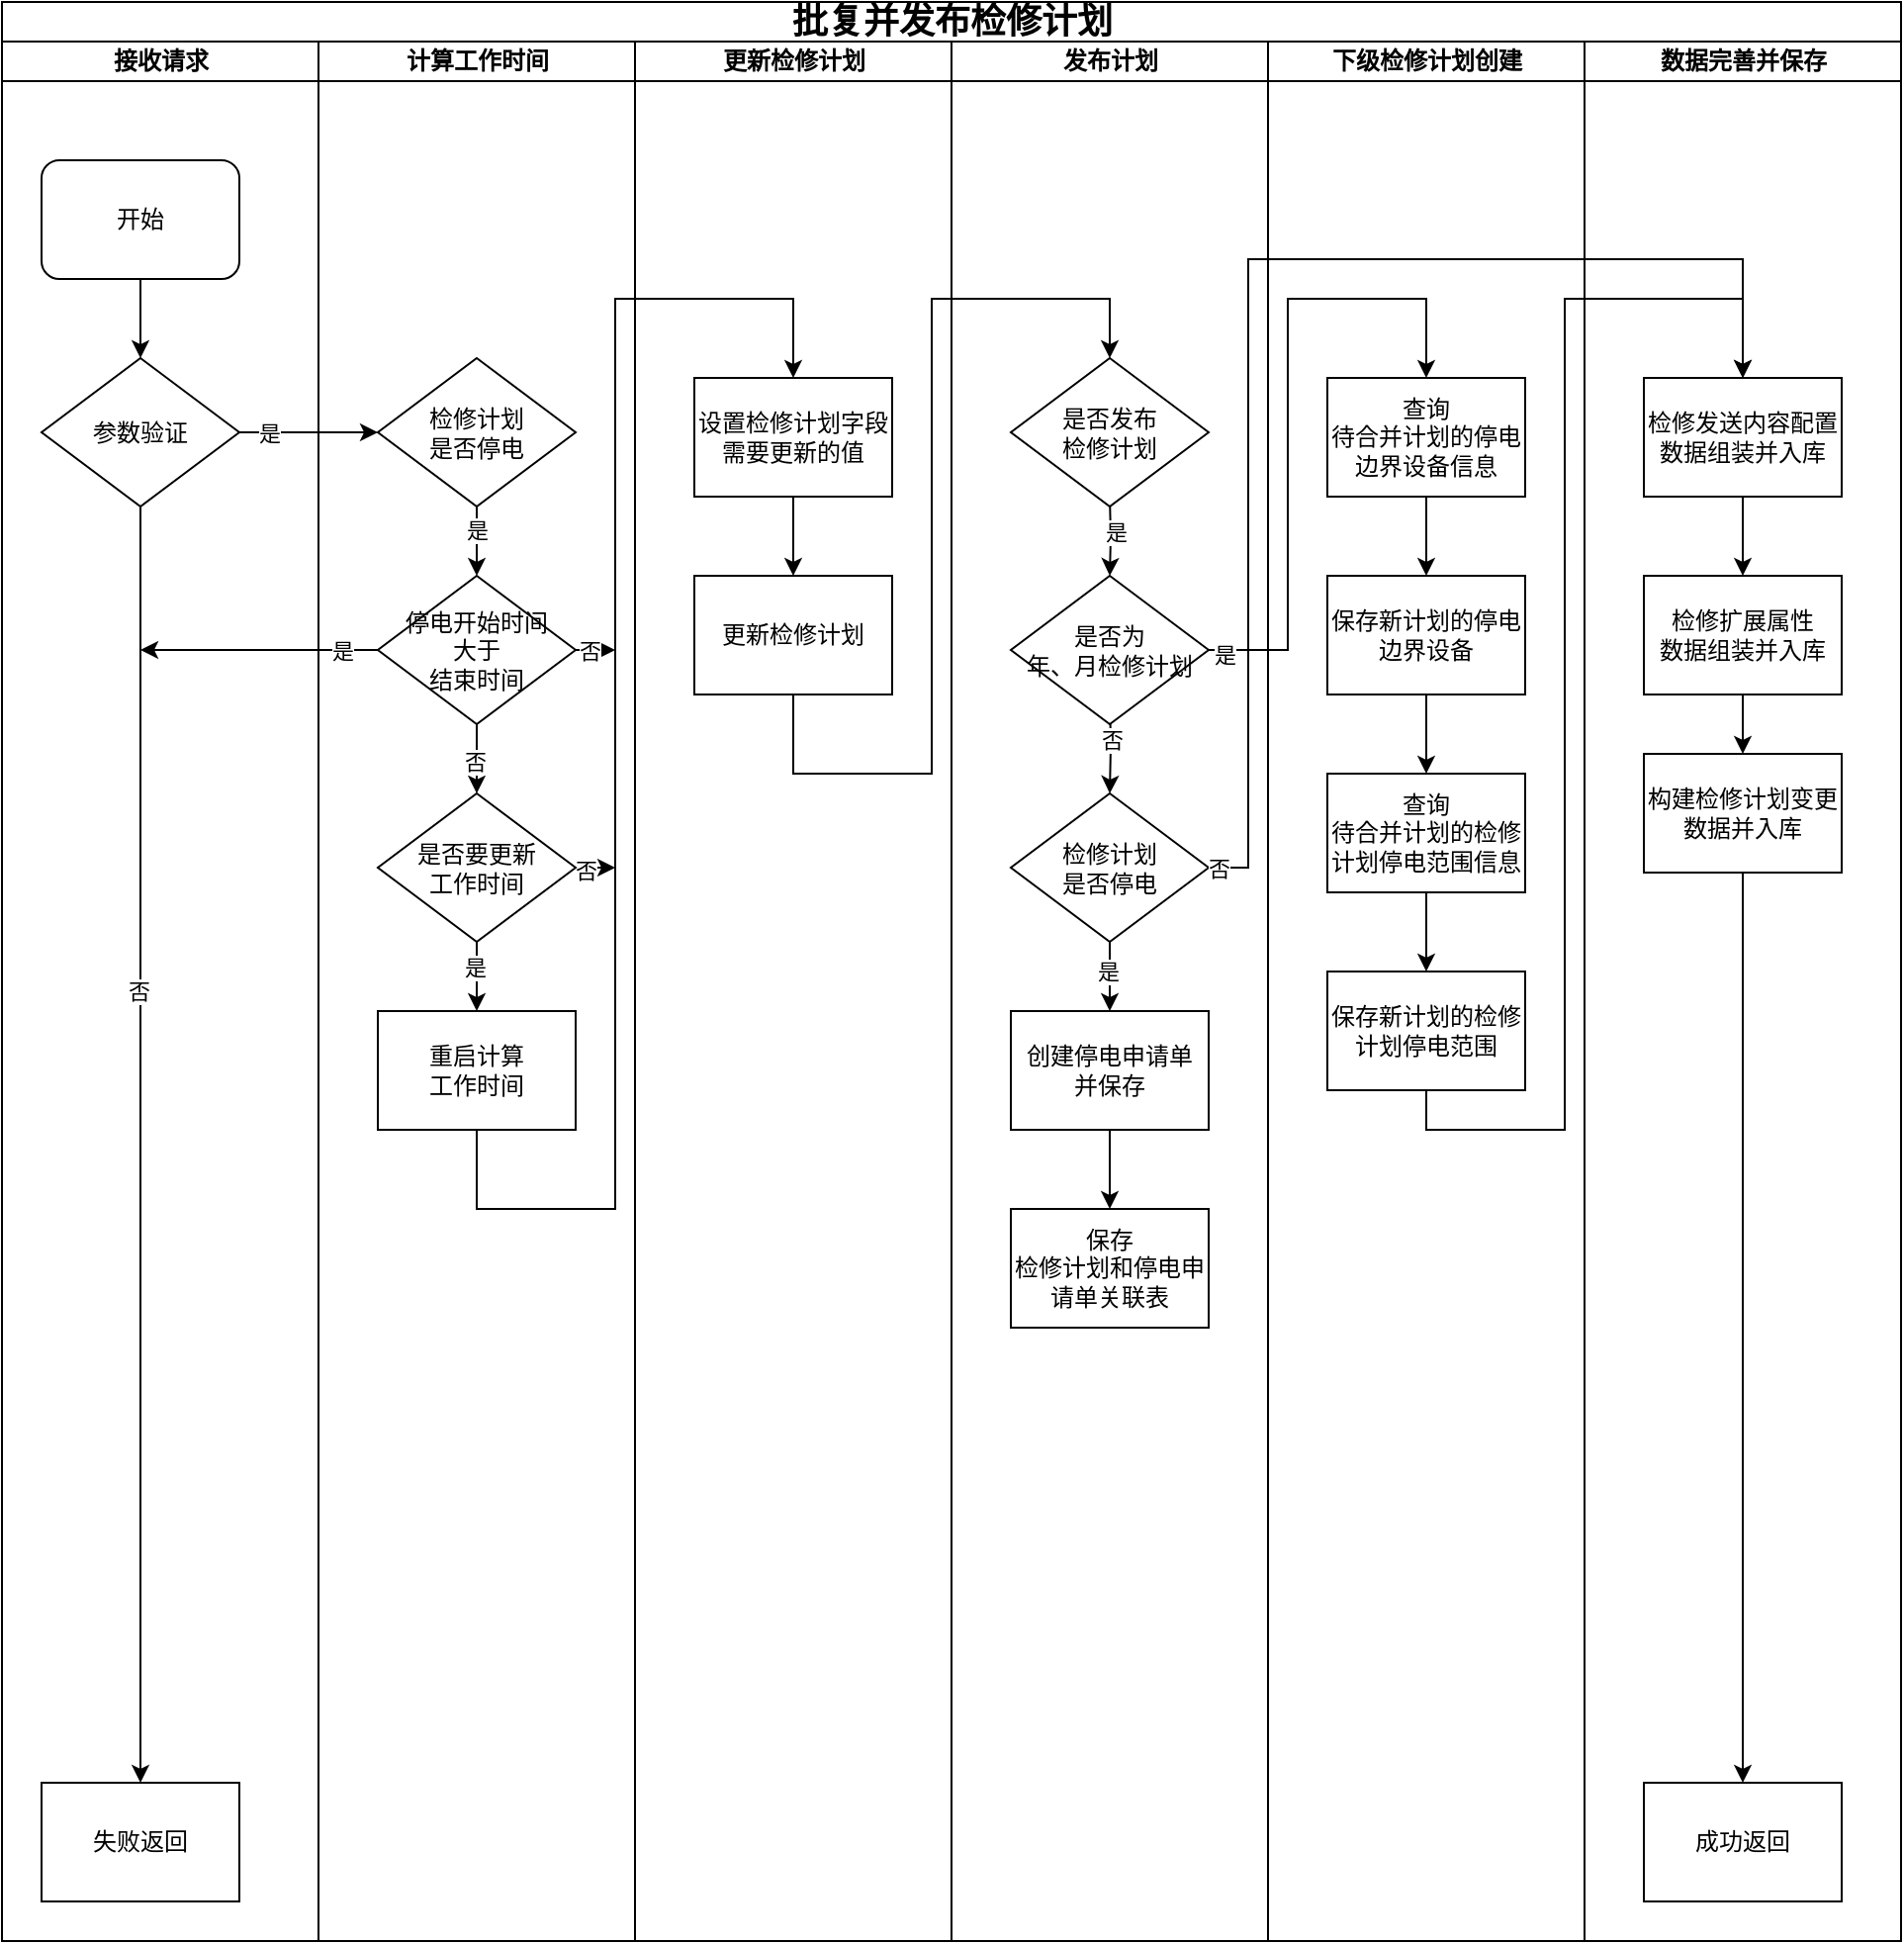 <mxfile version="26.1.3">
  <diagram name="Page-1" id="74e2e168-ea6b-b213-b513-2b3c1d86103e">
    <mxGraphModel dx="1050" dy="557" grid="1" gridSize="10" guides="1" tooltips="1" connect="1" arrows="1" fold="1" page="1" pageScale="1" pageWidth="1100" pageHeight="850" background="none" math="0" shadow="0">
      <root>
        <mxCell id="0" />
        <mxCell id="1" parent="0" />
        <mxCell id="YSQlOUY1jOpPyFkPR3-t-69" value="&lt;font style=&quot;font-size: 18px;&quot;&gt;&lt;span style=&quot;background-color: transparent; color: light-dark(rgb(0, 0, 0), rgb(255, 255, 255));&quot;&gt;批复并发布&lt;/span&gt;检修计划&lt;/font&gt;" style="swimlane;html=1;childLayout=stackLayout;startSize=20;rounded=0;shadow=0;labelBackgroundColor=none;strokeWidth=1;fontFamily=Verdana;fontSize=8;align=center;" vertex="1" parent="1">
          <mxGeometry x="70" y="20" width="960" height="980" as="geometry" />
        </mxCell>
        <mxCell id="YSQlOUY1jOpPyFkPR3-t-70" value="接收请求" style="swimlane;html=1;startSize=20;" vertex="1" parent="YSQlOUY1jOpPyFkPR3-t-69">
          <mxGeometry y="20" width="160" height="960" as="geometry">
            <mxRectangle y="20" width="40" height="730" as="alternateBounds" />
          </mxGeometry>
        </mxCell>
        <mxCell id="YSQlOUY1jOpPyFkPR3-t-71" style="edgeStyle=orthogonalEdgeStyle;rounded=0;orthogonalLoop=1;jettySize=auto;html=1;exitX=0.5;exitY=1;exitDx=0;exitDy=0;entryX=0.5;entryY=0;entryDx=0;entryDy=0;" edge="1" parent="YSQlOUY1jOpPyFkPR3-t-70" source="YSQlOUY1jOpPyFkPR3-t-72" target="YSQlOUY1jOpPyFkPR3-t-73">
          <mxGeometry relative="1" as="geometry" />
        </mxCell>
        <mxCell id="YSQlOUY1jOpPyFkPR3-t-72" value="&lt;font style=&quot;font-size: 12px;&quot;&gt;开始&lt;/font&gt;" style="rounded=1;whiteSpace=wrap;html=1;shadow=0;labelBackgroundColor=none;strokeWidth=1;fontFamily=Verdana;fontSize=8;align=center;" vertex="1" parent="YSQlOUY1jOpPyFkPR3-t-70">
          <mxGeometry x="20" y="60" width="100" height="60" as="geometry" />
        </mxCell>
        <mxCell id="YSQlOUY1jOpPyFkPR3-t-73" value="&lt;font style=&quot;font-size: 12px;&quot;&gt;参数验证&lt;/font&gt;" style="rhombus;whiteSpace=wrap;html=1;rounded=0;shadow=0;labelBackgroundColor=none;strokeWidth=1;fontFamily=Verdana;fontSize=8;align=center;" vertex="1" parent="YSQlOUY1jOpPyFkPR3-t-70">
          <mxGeometry x="20" y="160" width="100" height="75" as="geometry" />
        </mxCell>
        <mxCell id="YSQlOUY1jOpPyFkPR3-t-74" style="edgeStyle=orthogonalEdgeStyle;rounded=0;orthogonalLoop=1;jettySize=auto;html=1;exitX=0.5;exitY=1;exitDx=0;exitDy=0;entryX=0.5;entryY=0;entryDx=0;entryDy=0;" edge="1" parent="YSQlOUY1jOpPyFkPR3-t-70" source="YSQlOUY1jOpPyFkPR3-t-73" target="YSQlOUY1jOpPyFkPR3-t-76">
          <mxGeometry relative="1" as="geometry">
            <mxPoint x="70" y="980" as="targetPoint" />
          </mxGeometry>
        </mxCell>
        <mxCell id="YSQlOUY1jOpPyFkPR3-t-75" value="否" style="edgeLabel;html=1;align=center;verticalAlign=middle;resizable=0;points=[];" vertex="1" connectable="0" parent="YSQlOUY1jOpPyFkPR3-t-74">
          <mxGeometry x="-0.24" y="-1" relative="1" as="geometry">
            <mxPoint as="offset" />
          </mxGeometry>
        </mxCell>
        <mxCell id="YSQlOUY1jOpPyFkPR3-t-76" value="&lt;span style=&quot;font-size: 12px;&quot;&gt;失败返回&lt;/span&gt;" style="whiteSpace=wrap;html=1;fontSize=8;fontFamily=Verdana;rounded=0;shadow=0;labelBackgroundColor=none;strokeWidth=1;" vertex="1" parent="YSQlOUY1jOpPyFkPR3-t-70">
          <mxGeometry x="20" y="880" width="100" height="60" as="geometry" />
        </mxCell>
        <mxCell id="YSQlOUY1jOpPyFkPR3-t-77" value="计算工作时间" style="swimlane;html=1;startSize=20;" vertex="1" parent="YSQlOUY1jOpPyFkPR3-t-69">
          <mxGeometry x="160" y="20" width="160" height="960" as="geometry" />
        </mxCell>
        <mxCell id="YSQlOUY1jOpPyFkPR3-t-78" style="edgeStyle=orthogonalEdgeStyle;rounded=0;orthogonalLoop=1;jettySize=auto;html=1;exitX=0.5;exitY=1;exitDx=0;exitDy=0;entryX=0.5;entryY=0;entryDx=0;entryDy=0;" edge="1" parent="YSQlOUY1jOpPyFkPR3-t-77">
          <mxGeometry relative="1" as="geometry">
            <mxPoint x="80" y="270" as="targetPoint" />
            <mxPoint x="80" y="227.5" as="sourcePoint" />
          </mxGeometry>
        </mxCell>
        <mxCell id="YSQlOUY1jOpPyFkPR3-t-137" value="是" style="edgeLabel;html=1;align=center;verticalAlign=middle;resizable=0;points=[];" vertex="1" connectable="0" parent="YSQlOUY1jOpPyFkPR3-t-78">
          <mxGeometry x="-0.092" y="4" relative="1" as="geometry">
            <mxPoint x="-4" as="offset" />
          </mxGeometry>
        </mxCell>
        <mxCell id="YSQlOUY1jOpPyFkPR3-t-136" value="&lt;font style=&quot;font-size: 12px;&quot;&gt;检修计划&lt;/font&gt;&lt;div&gt;&lt;font style=&quot;font-size: 12px;&quot;&gt;是否停电&lt;/font&gt;&lt;/div&gt;" style="rhombus;whiteSpace=wrap;html=1;rounded=0;shadow=0;labelBackgroundColor=none;strokeWidth=1;fontFamily=Verdana;fontSize=8;align=center;" vertex="1" parent="YSQlOUY1jOpPyFkPR3-t-77">
          <mxGeometry x="30" y="160" width="100" height="75" as="geometry" />
        </mxCell>
        <mxCell id="YSQlOUY1jOpPyFkPR3-t-139" style="edgeStyle=orthogonalEdgeStyle;rounded=0;orthogonalLoop=1;jettySize=auto;html=1;" edge="1" parent="YSQlOUY1jOpPyFkPR3-t-77" source="YSQlOUY1jOpPyFkPR3-t-138">
          <mxGeometry relative="1" as="geometry">
            <mxPoint x="-90" y="307.5" as="targetPoint" />
          </mxGeometry>
        </mxCell>
        <mxCell id="YSQlOUY1jOpPyFkPR3-t-140" value="是" style="edgeLabel;html=1;align=center;verticalAlign=middle;resizable=0;points=[];" vertex="1" connectable="0" parent="YSQlOUY1jOpPyFkPR3-t-139">
          <mxGeometry x="-0.696" relative="1" as="geometry">
            <mxPoint as="offset" />
          </mxGeometry>
        </mxCell>
        <mxCell id="YSQlOUY1jOpPyFkPR3-t-142" style="edgeStyle=orthogonalEdgeStyle;rounded=0;orthogonalLoop=1;jettySize=auto;html=1;exitX=0.5;exitY=1;exitDx=0;exitDy=0;entryX=0.5;entryY=0;entryDx=0;entryDy=0;" edge="1" parent="YSQlOUY1jOpPyFkPR3-t-77" source="YSQlOUY1jOpPyFkPR3-t-138" target="YSQlOUY1jOpPyFkPR3-t-141">
          <mxGeometry relative="1" as="geometry" />
        </mxCell>
        <mxCell id="YSQlOUY1jOpPyFkPR3-t-143" value="否" style="edgeLabel;html=1;align=center;verticalAlign=middle;resizable=0;points=[];" vertex="1" connectable="0" parent="YSQlOUY1jOpPyFkPR3-t-142">
          <mxGeometry x="0.057" y="-1" relative="1" as="geometry">
            <mxPoint as="offset" />
          </mxGeometry>
        </mxCell>
        <mxCell id="YSQlOUY1jOpPyFkPR3-t-147" style="edgeStyle=orthogonalEdgeStyle;rounded=0;orthogonalLoop=1;jettySize=auto;html=1;exitX=1;exitY=0.5;exitDx=0;exitDy=0;" edge="1" parent="YSQlOUY1jOpPyFkPR3-t-77" source="YSQlOUY1jOpPyFkPR3-t-138">
          <mxGeometry relative="1" as="geometry">
            <mxPoint x="150" y="307.667" as="targetPoint" />
          </mxGeometry>
        </mxCell>
        <mxCell id="YSQlOUY1jOpPyFkPR3-t-148" value="否" style="edgeLabel;html=1;align=center;verticalAlign=middle;resizable=0;points=[];" vertex="1" connectable="0" parent="YSQlOUY1jOpPyFkPR3-t-147">
          <mxGeometry x="-0.339" relative="1" as="geometry">
            <mxPoint as="offset" />
          </mxGeometry>
        </mxCell>
        <mxCell id="YSQlOUY1jOpPyFkPR3-t-138" value="&lt;span style=&quot;font-size: 12px;&quot;&gt;停电开始时间&lt;/span&gt;&lt;div&gt;&lt;span style=&quot;font-size: 12px;&quot;&gt;大于&lt;/span&gt;&lt;/div&gt;&lt;div&gt;&lt;span style=&quot;font-size: 12px;&quot;&gt;结束时间&lt;/span&gt;&lt;/div&gt;" style="rhombus;whiteSpace=wrap;html=1;rounded=0;shadow=0;labelBackgroundColor=none;strokeWidth=1;fontFamily=Verdana;fontSize=8;align=center;" vertex="1" parent="YSQlOUY1jOpPyFkPR3-t-77">
          <mxGeometry x="30" y="270" width="100" height="75" as="geometry" />
        </mxCell>
        <mxCell id="YSQlOUY1jOpPyFkPR3-t-145" style="edgeStyle=orthogonalEdgeStyle;rounded=0;orthogonalLoop=1;jettySize=auto;html=1;exitX=0.5;exitY=1;exitDx=0;exitDy=0;entryX=0.5;entryY=0;entryDx=0;entryDy=0;" edge="1" parent="YSQlOUY1jOpPyFkPR3-t-77" source="YSQlOUY1jOpPyFkPR3-t-141" target="YSQlOUY1jOpPyFkPR3-t-144">
          <mxGeometry relative="1" as="geometry" />
        </mxCell>
        <mxCell id="YSQlOUY1jOpPyFkPR3-t-146" value="是" style="edgeLabel;html=1;align=center;verticalAlign=middle;resizable=0;points=[];" vertex="1" connectable="0" parent="YSQlOUY1jOpPyFkPR3-t-145">
          <mxGeometry x="-0.276" y="-1" relative="1" as="geometry">
            <mxPoint as="offset" />
          </mxGeometry>
        </mxCell>
        <mxCell id="YSQlOUY1jOpPyFkPR3-t-149" style="edgeStyle=orthogonalEdgeStyle;rounded=0;orthogonalLoop=1;jettySize=auto;html=1;exitX=1;exitY=0.5;exitDx=0;exitDy=0;" edge="1" parent="YSQlOUY1jOpPyFkPR3-t-77" source="YSQlOUY1jOpPyFkPR3-t-141">
          <mxGeometry relative="1" as="geometry">
            <mxPoint x="150" y="417.667" as="targetPoint" />
          </mxGeometry>
        </mxCell>
        <mxCell id="YSQlOUY1jOpPyFkPR3-t-151" value="否" style="edgeLabel;html=1;align=center;verticalAlign=middle;resizable=0;points=[];" vertex="1" connectable="0" parent="YSQlOUY1jOpPyFkPR3-t-149">
          <mxGeometry x="-0.504" y="-1" relative="1" as="geometry">
            <mxPoint as="offset" />
          </mxGeometry>
        </mxCell>
        <mxCell id="YSQlOUY1jOpPyFkPR3-t-141" value="&lt;span style=&quot;font-size: 12px;&quot;&gt;是否要更新&lt;/span&gt;&lt;div&gt;&lt;span style=&quot;font-size: 12px;&quot;&gt;工作时间&lt;/span&gt;&lt;/div&gt;" style="rhombus;whiteSpace=wrap;html=1;rounded=0;shadow=0;labelBackgroundColor=none;strokeWidth=1;fontFamily=Verdana;fontSize=8;align=center;" vertex="1" parent="YSQlOUY1jOpPyFkPR3-t-77">
          <mxGeometry x="30" y="380" width="100" height="75" as="geometry" />
        </mxCell>
        <mxCell id="YSQlOUY1jOpPyFkPR3-t-144" value="&lt;span style=&quot;font-size: 12px;&quot;&gt;重启计算&lt;/span&gt;&lt;div&gt;&lt;span style=&quot;font-size: 12px;&quot;&gt;工作时间&lt;/span&gt;&lt;/div&gt;" style="whiteSpace=wrap;html=1;fontSize=8;fontFamily=Verdana;rounded=0;shadow=0;labelBackgroundColor=none;strokeWidth=1;" vertex="1" parent="YSQlOUY1jOpPyFkPR3-t-77">
          <mxGeometry x="30" y="490" width="100" height="60" as="geometry" />
        </mxCell>
        <mxCell id="YSQlOUY1jOpPyFkPR3-t-90" value="更新检修计划" style="swimlane;html=1;startSize=20;" vertex="1" parent="YSQlOUY1jOpPyFkPR3-t-69">
          <mxGeometry x="320" y="20" width="160" height="960" as="geometry" />
        </mxCell>
        <mxCell id="YSQlOUY1jOpPyFkPR3-t-92" value="&lt;span style=&quot;font-size: 12px;&quot;&gt;更新检修计划&lt;/span&gt;" style="whiteSpace=wrap;html=1;fontSize=8;fontFamily=Verdana;rounded=0;shadow=0;labelBackgroundColor=none;strokeWidth=1;" vertex="1" parent="YSQlOUY1jOpPyFkPR3-t-90">
          <mxGeometry x="30" y="270" width="100" height="60" as="geometry" />
        </mxCell>
        <mxCell id="YSQlOUY1jOpPyFkPR3-t-95" style="edgeStyle=orthogonalEdgeStyle;rounded=0;orthogonalLoop=1;jettySize=auto;html=1;exitX=0.5;exitY=1;exitDx=0;exitDy=0;" edge="1" parent="YSQlOUY1jOpPyFkPR3-t-90" source="YSQlOUY1jOpPyFkPR3-t-96" target="YSQlOUY1jOpPyFkPR3-t-92">
          <mxGeometry relative="1" as="geometry" />
        </mxCell>
        <mxCell id="YSQlOUY1jOpPyFkPR3-t-96" value="&lt;span style=&quot;font-size: 12px;&quot;&gt;设置检修计划字段需要更新的值&lt;/span&gt;" style="whiteSpace=wrap;html=1;fontSize=8;fontFamily=Verdana;rounded=0;shadow=0;labelBackgroundColor=none;strokeWidth=1;" vertex="1" parent="YSQlOUY1jOpPyFkPR3-t-90">
          <mxGeometry x="30" y="170" width="100" height="60" as="geometry" />
        </mxCell>
        <mxCell id="YSQlOUY1jOpPyFkPR3-t-107" value="发布计划" style="swimlane;html=1;startSize=20;" vertex="1" parent="YSQlOUY1jOpPyFkPR3-t-69">
          <mxGeometry x="480" y="20" width="160" height="960" as="geometry" />
        </mxCell>
        <mxCell id="YSQlOUY1jOpPyFkPR3-t-108" style="edgeStyle=orthogonalEdgeStyle;rounded=0;orthogonalLoop=1;jettySize=auto;html=1;exitX=0.5;exitY=1;exitDx=0;exitDy=0;entryX=0.5;entryY=0;entryDx=0;entryDy=0;" edge="1" parent="YSQlOUY1jOpPyFkPR3-t-107" target="YSQlOUY1jOpPyFkPR3-t-156">
          <mxGeometry relative="1" as="geometry">
            <mxPoint x="80" y="330" as="sourcePoint" />
            <mxPoint x="80" y="370" as="targetPoint" />
          </mxGeometry>
        </mxCell>
        <mxCell id="YSQlOUY1jOpPyFkPR3-t-158" value="否" style="edgeLabel;html=1;align=center;verticalAlign=middle;resizable=0;points=[];" vertex="1" connectable="0" parent="YSQlOUY1jOpPyFkPR3-t-108">
          <mxGeometry x="-0.089" relative="1" as="geometry">
            <mxPoint as="offset" />
          </mxGeometry>
        </mxCell>
        <mxCell id="YSQlOUY1jOpPyFkPR3-t-111" style="edgeStyle=orthogonalEdgeStyle;rounded=0;orthogonalLoop=1;jettySize=auto;html=1;exitX=0.5;exitY=1;exitDx=0;exitDy=0;" edge="1" parent="YSQlOUY1jOpPyFkPR3-t-107">
          <mxGeometry relative="1" as="geometry">
            <mxPoint x="80" y="230" as="sourcePoint" />
            <mxPoint x="80" y="270" as="targetPoint" />
          </mxGeometry>
        </mxCell>
        <mxCell id="YSQlOUY1jOpPyFkPR3-t-154" value="是" style="edgeLabel;html=1;align=center;verticalAlign=middle;resizable=0;points=[];" vertex="1" connectable="0" parent="YSQlOUY1jOpPyFkPR3-t-111">
          <mxGeometry x="-0.159" y="2" relative="1" as="geometry">
            <mxPoint as="offset" />
          </mxGeometry>
        </mxCell>
        <mxCell id="YSQlOUY1jOpPyFkPR3-t-153" value="&lt;span style=&quot;font-size: 12px;&quot;&gt;是否发布&lt;/span&gt;&lt;div&gt;&lt;span style=&quot;font-size: 12px;&quot;&gt;检修计划&lt;/span&gt;&lt;/div&gt;" style="rhombus;whiteSpace=wrap;html=1;rounded=0;shadow=0;labelBackgroundColor=none;strokeWidth=1;fontFamily=Verdana;fontSize=8;align=center;" vertex="1" parent="YSQlOUY1jOpPyFkPR3-t-107">
          <mxGeometry x="30" y="160" width="100" height="75" as="geometry" />
        </mxCell>
        <mxCell id="YSQlOUY1jOpPyFkPR3-t-155" value="&lt;span style=&quot;font-size: 12px;&quot;&gt;是否为&lt;/span&gt;&lt;div&gt;&lt;span style=&quot;font-size: 12px;&quot;&gt;年、月检修计划&lt;/span&gt;&lt;/div&gt;" style="rhombus;whiteSpace=wrap;html=1;rounded=0;shadow=0;labelBackgroundColor=none;strokeWidth=1;fontFamily=Verdana;fontSize=8;align=center;" vertex="1" parent="YSQlOUY1jOpPyFkPR3-t-107">
          <mxGeometry x="30" y="270" width="100" height="75" as="geometry" />
        </mxCell>
        <mxCell id="YSQlOUY1jOpPyFkPR3-t-160" style="edgeStyle=orthogonalEdgeStyle;rounded=0;orthogonalLoop=1;jettySize=auto;html=1;exitX=0.5;exitY=1;exitDx=0;exitDy=0;entryX=0.5;entryY=0;entryDx=0;entryDy=0;" edge="1" parent="YSQlOUY1jOpPyFkPR3-t-107" source="YSQlOUY1jOpPyFkPR3-t-156" target="YSQlOUY1jOpPyFkPR3-t-159">
          <mxGeometry relative="1" as="geometry" />
        </mxCell>
        <mxCell id="YSQlOUY1jOpPyFkPR3-t-165" value="是" style="edgeLabel;html=1;align=center;verticalAlign=middle;resizable=0;points=[];" vertex="1" connectable="0" parent="YSQlOUY1jOpPyFkPR3-t-160">
          <mxGeometry x="-0.143" y="-1" relative="1" as="geometry">
            <mxPoint as="offset" />
          </mxGeometry>
        </mxCell>
        <mxCell id="YSQlOUY1jOpPyFkPR3-t-156" value="&lt;span style=&quot;font-size: 12px;&quot;&gt;检修计划&lt;/span&gt;&lt;div&gt;&lt;span style=&quot;font-size: 12px;&quot;&gt;是否&lt;/span&gt;&lt;span style=&quot;font-size: 12px; background-color: transparent; color: light-dark(rgb(0, 0, 0), rgb(255, 255, 255));&quot;&gt;停电&lt;/span&gt;&lt;/div&gt;" style="rhombus;whiteSpace=wrap;html=1;rounded=0;shadow=0;labelBackgroundColor=none;strokeWidth=1;fontFamily=Verdana;fontSize=8;align=center;" vertex="1" parent="YSQlOUY1jOpPyFkPR3-t-107">
          <mxGeometry x="30" y="380" width="100" height="75" as="geometry" />
        </mxCell>
        <mxCell id="YSQlOUY1jOpPyFkPR3-t-162" style="edgeStyle=orthogonalEdgeStyle;rounded=0;orthogonalLoop=1;jettySize=auto;html=1;exitX=0.5;exitY=1;exitDx=0;exitDy=0;" edge="1" parent="YSQlOUY1jOpPyFkPR3-t-107" source="YSQlOUY1jOpPyFkPR3-t-159" target="YSQlOUY1jOpPyFkPR3-t-161">
          <mxGeometry relative="1" as="geometry" />
        </mxCell>
        <mxCell id="YSQlOUY1jOpPyFkPR3-t-159" value="&lt;span style=&quot;font-size: 12px;&quot;&gt;创建停电申请单&lt;/span&gt;&lt;div&gt;&lt;span style=&quot;font-size: 12px;&quot;&gt;并保存&lt;/span&gt;&lt;/div&gt;" style="whiteSpace=wrap;html=1;fontSize=8;fontFamily=Verdana;rounded=0;shadow=0;labelBackgroundColor=none;strokeWidth=1;" vertex="1" parent="YSQlOUY1jOpPyFkPR3-t-107">
          <mxGeometry x="30" y="490" width="100" height="60" as="geometry" />
        </mxCell>
        <mxCell id="YSQlOUY1jOpPyFkPR3-t-161" value="&lt;span style=&quot;font-size: 12px;&quot;&gt;保存&lt;/span&gt;&lt;div&gt;&lt;span style=&quot;font-size: 12px;&quot;&gt;检修计划和停电申请单关联表&lt;/span&gt;&lt;/div&gt;" style="whiteSpace=wrap;html=1;fontSize=8;fontFamily=Verdana;rounded=0;shadow=0;labelBackgroundColor=none;strokeWidth=1;" vertex="1" parent="YSQlOUY1jOpPyFkPR3-t-107">
          <mxGeometry x="30" y="590" width="100" height="60" as="geometry" />
        </mxCell>
        <mxCell id="YSQlOUY1jOpPyFkPR3-t-113" value="下级检修计划创建" style="swimlane;html=1;startSize=20;" vertex="1" parent="YSQlOUY1jOpPyFkPR3-t-69">
          <mxGeometry x="640" y="20" width="160" height="960" as="geometry" />
        </mxCell>
        <mxCell id="YSQlOUY1jOpPyFkPR3-t-114" style="edgeStyle=orthogonalEdgeStyle;rounded=0;orthogonalLoop=1;jettySize=auto;html=1;exitX=0.5;exitY=1;exitDx=0;exitDy=0;entryX=0.5;entryY=0;entryDx=0;entryDy=0;" edge="1" parent="YSQlOUY1jOpPyFkPR3-t-113" source="YSQlOUY1jOpPyFkPR3-t-115" target="YSQlOUY1jOpPyFkPR3-t-117">
          <mxGeometry relative="1" as="geometry" />
        </mxCell>
        <mxCell id="YSQlOUY1jOpPyFkPR3-t-115" value="&lt;div&gt;&lt;span style=&quot;font-size: 12px;&quot;&gt;查询&lt;/span&gt;&lt;span style=&quot;font-size: 12px;&quot;&gt;&lt;/span&gt;&lt;/div&gt;&lt;span style=&quot;font-size: 12px;&quot;&gt;待合并计划的停电边界设备信息&lt;/span&gt;" style="whiteSpace=wrap;html=1;fontSize=8;fontFamily=Verdana;rounded=0;shadow=0;labelBackgroundColor=none;strokeWidth=1;" vertex="1" parent="YSQlOUY1jOpPyFkPR3-t-113">
          <mxGeometry x="30" y="170" width="100" height="60" as="geometry" />
        </mxCell>
        <mxCell id="YSQlOUY1jOpPyFkPR3-t-116" style="edgeStyle=orthogonalEdgeStyle;rounded=0;orthogonalLoop=1;jettySize=auto;html=1;exitX=0.5;exitY=1;exitDx=0;exitDy=0;entryX=0.5;entryY=0;entryDx=0;entryDy=0;" edge="1" parent="YSQlOUY1jOpPyFkPR3-t-113" source="YSQlOUY1jOpPyFkPR3-t-117" target="YSQlOUY1jOpPyFkPR3-t-119">
          <mxGeometry relative="1" as="geometry" />
        </mxCell>
        <mxCell id="YSQlOUY1jOpPyFkPR3-t-117" value="&lt;span style=&quot;font-size: 12px;&quot;&gt;保存新计划的停电边界设备&lt;/span&gt;" style="whiteSpace=wrap;html=1;fontSize=8;fontFamily=Verdana;rounded=0;shadow=0;labelBackgroundColor=none;strokeWidth=1;" vertex="1" parent="YSQlOUY1jOpPyFkPR3-t-113">
          <mxGeometry x="30" y="270" width="100" height="60" as="geometry" />
        </mxCell>
        <mxCell id="YSQlOUY1jOpPyFkPR3-t-118" style="edgeStyle=orthogonalEdgeStyle;rounded=0;orthogonalLoop=1;jettySize=auto;html=1;exitX=0.5;exitY=1;exitDx=0;exitDy=0;entryX=0.5;entryY=0;entryDx=0;entryDy=0;" edge="1" parent="YSQlOUY1jOpPyFkPR3-t-113" source="YSQlOUY1jOpPyFkPR3-t-119" target="YSQlOUY1jOpPyFkPR3-t-120">
          <mxGeometry relative="1" as="geometry" />
        </mxCell>
        <mxCell id="YSQlOUY1jOpPyFkPR3-t-119" value="&lt;div&gt;&lt;span style=&quot;font-size: 12px;&quot;&gt;查询&lt;/span&gt;&lt;span style=&quot;font-size: 12px;&quot;&gt;&lt;/span&gt;&lt;/div&gt;&lt;span style=&quot;font-size: 12px;&quot;&gt;待合并计划的检修计划停电范围信息&lt;/span&gt;" style="whiteSpace=wrap;html=1;fontSize=8;fontFamily=Verdana;rounded=0;shadow=0;labelBackgroundColor=none;strokeWidth=1;" vertex="1" parent="YSQlOUY1jOpPyFkPR3-t-113">
          <mxGeometry x="30" y="370" width="100" height="60" as="geometry" />
        </mxCell>
        <mxCell id="YSQlOUY1jOpPyFkPR3-t-120" value="&lt;span style=&quot;font-size: 12px;&quot;&gt;保存新计划的&lt;/span&gt;&lt;span style=&quot;font-size: 12px;&quot;&gt;检修计划停电范围&lt;/span&gt;" style="whiteSpace=wrap;html=1;fontSize=8;fontFamily=Verdana;rounded=0;shadow=0;labelBackgroundColor=none;strokeWidth=1;" vertex="1" parent="YSQlOUY1jOpPyFkPR3-t-113">
          <mxGeometry x="30" y="470" width="100" height="60" as="geometry" />
        </mxCell>
        <mxCell id="YSQlOUY1jOpPyFkPR3-t-121" value="" style="edgeStyle=orthogonalEdgeStyle;rounded=0;orthogonalLoop=1;jettySize=auto;html=1;" edge="1" parent="YSQlOUY1jOpPyFkPR3-t-69" source="YSQlOUY1jOpPyFkPR3-t-73">
          <mxGeometry relative="1" as="geometry">
            <mxPoint x="190" y="217.5" as="targetPoint" />
          </mxGeometry>
        </mxCell>
        <mxCell id="YSQlOUY1jOpPyFkPR3-t-122" value="是" style="edgeLabel;html=1;align=center;verticalAlign=middle;resizable=0;points=[];" vertex="1" connectable="0" parent="YSQlOUY1jOpPyFkPR3-t-121">
          <mxGeometry x="-0.577" relative="1" as="geometry">
            <mxPoint as="offset" />
          </mxGeometry>
        </mxCell>
        <mxCell id="YSQlOUY1jOpPyFkPR3-t-123" value="数据完善并保存" style="swimlane;html=1;startSize=20;" vertex="1" parent="YSQlOUY1jOpPyFkPR3-t-69">
          <mxGeometry x="800" y="20" width="160" height="960" as="geometry" />
        </mxCell>
        <mxCell id="YSQlOUY1jOpPyFkPR3-t-124" style="edgeStyle=orthogonalEdgeStyle;rounded=0;orthogonalLoop=1;jettySize=auto;html=1;exitX=0.5;exitY=1;exitDx=0;exitDy=0;entryX=0.5;entryY=0;entryDx=0;entryDy=0;" edge="1" parent="YSQlOUY1jOpPyFkPR3-t-123" source="YSQlOUY1jOpPyFkPR3-t-125" target="YSQlOUY1jOpPyFkPR3-t-127">
          <mxGeometry relative="1" as="geometry" />
        </mxCell>
        <mxCell id="YSQlOUY1jOpPyFkPR3-t-125" value="&lt;div&gt;&lt;span style=&quot;font-size: 12px;&quot;&gt;检修发送内容配置&lt;/span&gt;&lt;/div&gt;&lt;div&gt;&lt;span style=&quot;font-size: 12px;&quot;&gt;数据组装并入库&lt;/span&gt;&lt;/div&gt;" style="whiteSpace=wrap;html=1;fontSize=8;fontFamily=Verdana;rounded=0;shadow=0;labelBackgroundColor=none;strokeWidth=1;" vertex="1" parent="YSQlOUY1jOpPyFkPR3-t-123">
          <mxGeometry x="30" y="170" width="100" height="60" as="geometry" />
        </mxCell>
        <mxCell id="YSQlOUY1jOpPyFkPR3-t-126" style="edgeStyle=orthogonalEdgeStyle;rounded=0;orthogonalLoop=1;jettySize=auto;html=1;exitX=0.5;exitY=1;exitDx=0;exitDy=0;entryX=0.5;entryY=0;entryDx=0;entryDy=0;" edge="1" parent="YSQlOUY1jOpPyFkPR3-t-123" source="YSQlOUY1jOpPyFkPR3-t-127" target="YSQlOUY1jOpPyFkPR3-t-128">
          <mxGeometry relative="1" as="geometry" />
        </mxCell>
        <mxCell id="YSQlOUY1jOpPyFkPR3-t-127" value="&lt;span style=&quot;font-size: 12px;&quot;&gt;检修扩展属性&lt;/span&gt;&lt;div&gt;&lt;span style=&quot;font-size: 12px;&quot;&gt;数据组装并入库&lt;/span&gt;&lt;/div&gt;" style="whiteSpace=wrap;html=1;fontSize=8;fontFamily=Verdana;rounded=0;shadow=0;labelBackgroundColor=none;strokeWidth=1;" vertex="1" parent="YSQlOUY1jOpPyFkPR3-t-123">
          <mxGeometry x="30" y="270" width="100" height="60" as="geometry" />
        </mxCell>
        <mxCell id="YSQlOUY1jOpPyFkPR3-t-128" value="&lt;span style=&quot;font-size: 12px;&quot;&gt;构建检修计划变更数据并入库&lt;/span&gt;" style="whiteSpace=wrap;html=1;fontSize=8;fontFamily=Verdana;rounded=0;shadow=0;labelBackgroundColor=none;strokeWidth=1;" vertex="1" parent="YSQlOUY1jOpPyFkPR3-t-123">
          <mxGeometry x="30" y="360" width="100" height="60" as="geometry" />
        </mxCell>
        <mxCell id="YSQlOUY1jOpPyFkPR3-t-129" style="edgeStyle=orthogonalEdgeStyle;rounded=0;orthogonalLoop=1;jettySize=auto;html=1;exitX=0.5;exitY=1;exitDx=0;exitDy=0;entryX=0.5;entryY=0;entryDx=0;entryDy=0;" edge="1" parent="YSQlOUY1jOpPyFkPR3-t-123" source="YSQlOUY1jOpPyFkPR3-t-128" target="YSQlOUY1jOpPyFkPR3-t-130">
          <mxGeometry relative="1" as="geometry">
            <mxPoint x="80" y="800" as="targetPoint" />
            <mxPoint x="80" y="690" as="sourcePoint" />
          </mxGeometry>
        </mxCell>
        <mxCell id="YSQlOUY1jOpPyFkPR3-t-130" value="&lt;span style=&quot;font-size: 12px;&quot;&gt;成功返回&lt;/span&gt;" style="whiteSpace=wrap;html=1;fontSize=8;fontFamily=Verdana;rounded=0;shadow=0;labelBackgroundColor=none;strokeWidth=1;" vertex="1" parent="YSQlOUY1jOpPyFkPR3-t-123">
          <mxGeometry x="30" y="880" width="100" height="60" as="geometry" />
        </mxCell>
        <mxCell id="YSQlOUY1jOpPyFkPR3-t-132" style="edgeStyle=orthogonalEdgeStyle;rounded=0;orthogonalLoop=1;jettySize=auto;html=1;exitX=0.5;exitY=1;exitDx=0;exitDy=0;entryX=0.5;entryY=0;entryDx=0;entryDy=0;" edge="1" parent="YSQlOUY1jOpPyFkPR3-t-69" source="YSQlOUY1jOpPyFkPR3-t-144" target="YSQlOUY1jOpPyFkPR3-t-96">
          <mxGeometry relative="1" as="geometry">
            <mxPoint x="400" y="260" as="targetPoint" />
            <Array as="points">
              <mxPoint x="240" y="610" />
              <mxPoint x="310" y="610" />
              <mxPoint x="310" y="150" />
              <mxPoint x="400" y="150" />
            </Array>
            <mxPoint x="240" y="585" as="sourcePoint" />
          </mxGeometry>
        </mxCell>
        <mxCell id="YSQlOUY1jOpPyFkPR3-t-134" style="edgeStyle=orthogonalEdgeStyle;rounded=0;orthogonalLoop=1;jettySize=auto;html=1;exitX=0.5;exitY=1;exitDx=0;exitDy=0;" edge="1" parent="YSQlOUY1jOpPyFkPR3-t-69" source="YSQlOUY1jOpPyFkPR3-t-92">
          <mxGeometry relative="1" as="geometry">
            <mxPoint x="400" y="450" as="sourcePoint" />
            <Array as="points">
              <mxPoint x="400" y="390" />
              <mxPoint x="470" y="390" />
              <mxPoint x="470" y="150" />
              <mxPoint x="560" y="150" />
            </Array>
            <mxPoint x="560" y="180" as="targetPoint" />
          </mxGeometry>
        </mxCell>
        <mxCell id="YSQlOUY1jOpPyFkPR3-t-135" style="edgeStyle=orthogonalEdgeStyle;rounded=0;orthogonalLoop=1;jettySize=auto;html=1;exitX=0.5;exitY=1;exitDx=0;exitDy=0;entryX=0.5;entryY=0;entryDx=0;entryDy=0;" edge="1" parent="YSQlOUY1jOpPyFkPR3-t-69" source="YSQlOUY1jOpPyFkPR3-t-120" target="YSQlOUY1jOpPyFkPR3-t-125">
          <mxGeometry relative="1" as="geometry">
            <Array as="points">
              <mxPoint x="720" y="570" />
              <mxPoint x="790" y="570" />
              <mxPoint x="790" y="150" />
              <mxPoint x="880" y="150" />
            </Array>
          </mxGeometry>
        </mxCell>
        <mxCell id="YSQlOUY1jOpPyFkPR3-t-163" style="edgeStyle=orthogonalEdgeStyle;rounded=0;orthogonalLoop=1;jettySize=auto;html=1;exitX=1;exitY=0.5;exitDx=0;exitDy=0;entryX=0.5;entryY=0;entryDx=0;entryDy=0;" edge="1" parent="YSQlOUY1jOpPyFkPR3-t-69" source="YSQlOUY1jOpPyFkPR3-t-155" target="YSQlOUY1jOpPyFkPR3-t-115">
          <mxGeometry relative="1" as="geometry">
            <Array as="points">
              <mxPoint x="650" y="328" />
              <mxPoint x="650" y="150" />
              <mxPoint x="720" y="150" />
            </Array>
          </mxGeometry>
        </mxCell>
        <mxCell id="YSQlOUY1jOpPyFkPR3-t-164" value="是" style="edgeLabel;html=1;align=center;verticalAlign=middle;resizable=0;points=[];" vertex="1" connectable="0" parent="YSQlOUY1jOpPyFkPR3-t-163">
          <mxGeometry x="-0.95" y="-1" relative="1" as="geometry">
            <mxPoint y="1" as="offset" />
          </mxGeometry>
        </mxCell>
        <mxCell id="YSQlOUY1jOpPyFkPR3-t-166" style="edgeStyle=orthogonalEdgeStyle;rounded=0;orthogonalLoop=1;jettySize=auto;html=1;exitX=1;exitY=0.5;exitDx=0;exitDy=0;entryX=0.5;entryY=0;entryDx=0;entryDy=0;" edge="1" parent="YSQlOUY1jOpPyFkPR3-t-69" source="YSQlOUY1jOpPyFkPR3-t-156" target="YSQlOUY1jOpPyFkPR3-t-125">
          <mxGeometry relative="1" as="geometry">
            <Array as="points">
              <mxPoint x="630" y="438" />
              <mxPoint x="630" y="130" />
              <mxPoint x="880" y="130" />
            </Array>
          </mxGeometry>
        </mxCell>
        <mxCell id="YSQlOUY1jOpPyFkPR3-t-167" value="否" style="edgeLabel;html=1;align=center;verticalAlign=middle;resizable=0;points=[];" vertex="1" connectable="0" parent="YSQlOUY1jOpPyFkPR3-t-166">
          <mxGeometry x="-0.984" y="1" relative="1" as="geometry">
            <mxPoint y="1" as="offset" />
          </mxGeometry>
        </mxCell>
      </root>
    </mxGraphModel>
  </diagram>
</mxfile>
